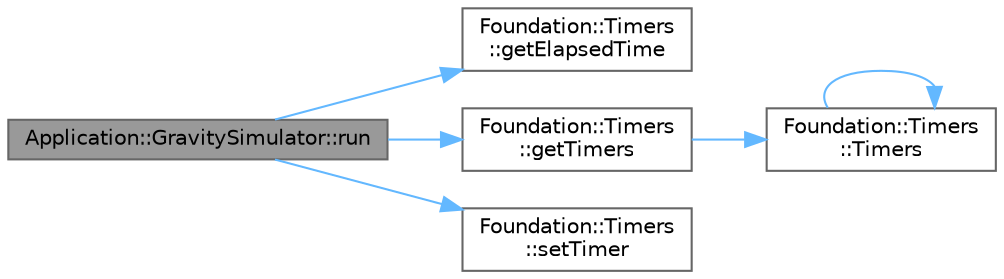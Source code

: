 digraph "Application::GravitySimulator::run"
{
 // LATEX_PDF_SIZE
  bgcolor="transparent";
  edge [fontname=Helvetica,fontsize=10,labelfontname=Helvetica,labelfontsize=10];
  node [fontname=Helvetica,fontsize=10,shape=box,height=0.2,width=0.4];
  rankdir="LR";
  Node1 [id="Node000001",label="Application::GravitySimulator::run",height=0.2,width=0.4,color="gray40", fillcolor="grey60", style="filled", fontcolor="black",tooltip="Ejecuta la simulación."];
  Node1 -> Node2 [id="edge1_Node000001_Node000002",color="steelblue1",style="solid",tooltip=" "];
  Node2 [id="Node000002",label="Foundation::Timers\l::getElapsedTime",height=0.2,width=0.4,color="grey40", fillcolor="white", style="filled",URL="$class_foundation_1_1_timers.html#a94602b05412b4bf4428709555b15b0d5",tooltip="Obtiene el tiempo transcurrido de un temporizador."];
  Node1 -> Node3 [id="edge2_Node000001_Node000003",color="steelblue1",style="solid",tooltip=" "];
  Node3 [id="Node000003",label="Foundation::Timers\l::getTimers",height=0.2,width=0.4,color="grey40", fillcolor="white", style="filled",URL="$class_foundation_1_1_timers.html#aa6b9c89d5453ff5239ad1f2aace4aa23",tooltip="Recupera la instancia singleton de Timers."];
  Node3 -> Node4 [id="edge3_Node000003_Node000004",color="steelblue1",style="solid",tooltip=" "];
  Node4 [id="Node000004",label="Foundation::Timers\l::Timers",height=0.2,width=0.4,color="grey40", fillcolor="white", style="filled",URL="$class_foundation_1_1_timers.html#a19d687f9e30d289bfa50244a2d5dd669",tooltip=" "];
  Node4 -> Node4 [id="edge4_Node000004_Node000004",color="steelblue1",style="solid",tooltip=" "];
  Node1 -> Node5 [id="edge5_Node000001_Node000005",color="steelblue1",style="solid",tooltip=" "];
  Node5 [id="Node000005",label="Foundation::Timers\l::setTimer",height=0.2,width=0.4,color="grey40", fillcolor="white", style="filled",URL="$class_foundation_1_1_timers.html#ae2eb7b23762783829a97b6f5fbfa96d7",tooltip="Inicia o detiene un temporizador especificado."];
}
